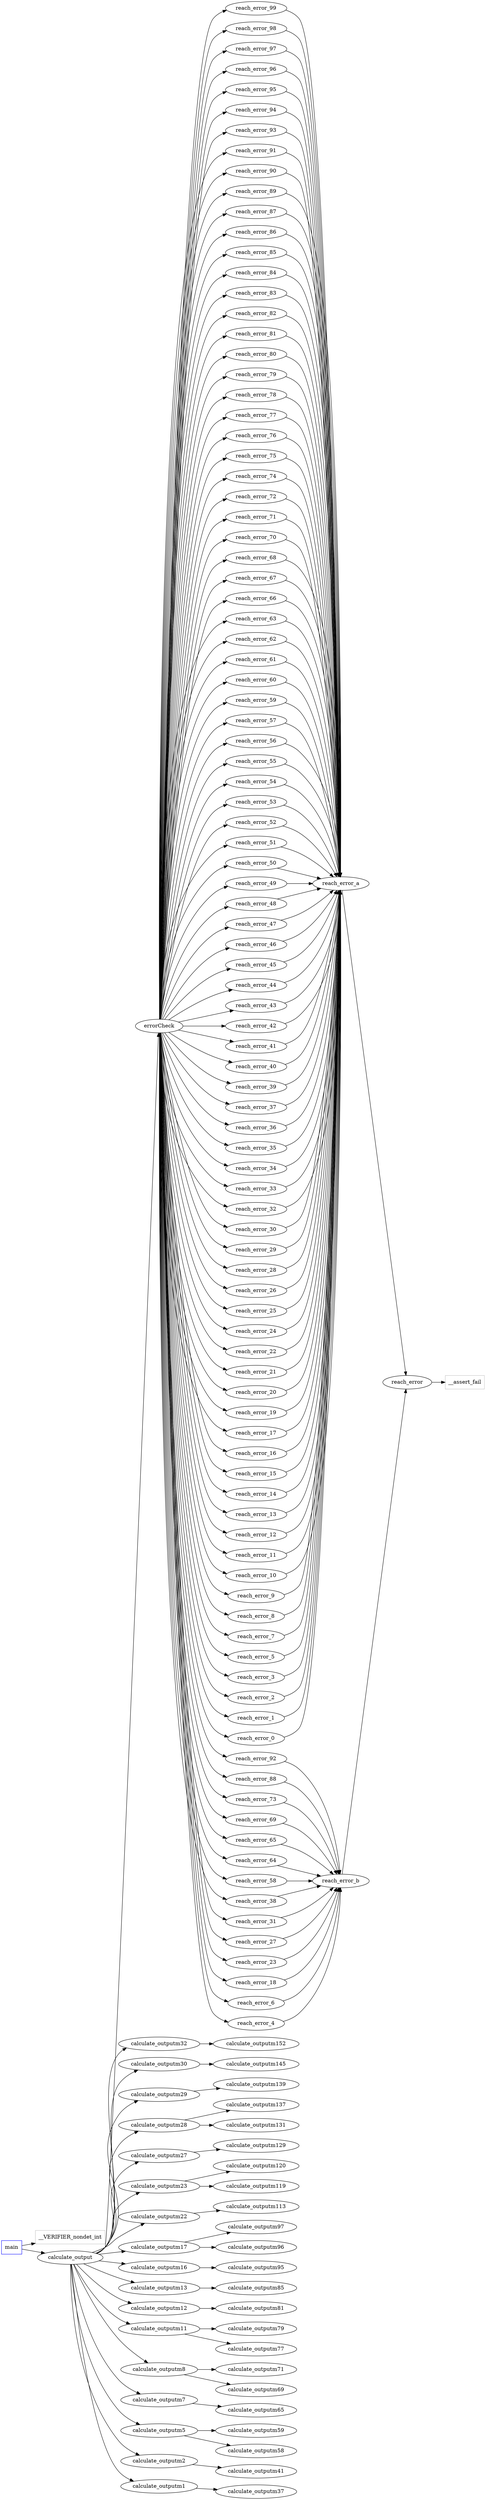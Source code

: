 digraph functioncalls {
rankdir=LR;

main [shape="box", color=blue];
__VERIFIER_nondet_int [label="__VERIFIER_nondet_int", shape="box", color=grey];
main -> __VERIFIER_nondet_int;
calculate_output [label="calculate_output", ];
main -> calculate_output;
errorCheck [label="errorCheck", ];
calculate_output -> errorCheck;
calculate_outputm32 [label="calculate_outputm32", ];
calculate_output -> calculate_outputm32;
calculate_outputm30 [label="calculate_outputm30", ];
calculate_output -> calculate_outputm30;
calculate_outputm29 [label="calculate_outputm29", ];
calculate_output -> calculate_outputm29;
calculate_outputm28 [label="calculate_outputm28", ];
calculate_output -> calculate_outputm28;
calculate_outputm27 [label="calculate_outputm27", ];
calculate_output -> calculate_outputm27;
calculate_outputm23 [label="calculate_outputm23", ];
calculate_output -> calculate_outputm23;
calculate_outputm22 [label="calculate_outputm22", ];
calculate_output -> calculate_outputm22;
calculate_outputm17 [label="calculate_outputm17", ];
calculate_output -> calculate_outputm17;
calculate_outputm16 [label="calculate_outputm16", ];
calculate_output -> calculate_outputm16;
calculate_outputm13 [label="calculate_outputm13", ];
calculate_output -> calculate_outputm13;
calculate_outputm12 [label="calculate_outputm12", ];
calculate_output -> calculate_outputm12;
calculate_outputm11 [label="calculate_outputm11", ];
calculate_output -> calculate_outputm11;
calculate_outputm8 [label="calculate_outputm8", ];
calculate_output -> calculate_outputm8;
calculate_outputm7 [label="calculate_outputm7", ];
calculate_output -> calculate_outputm7;
calculate_outputm5 [label="calculate_outputm5", ];
calculate_output -> calculate_outputm5;
calculate_outputm2 [label="calculate_outputm2", ];
calculate_output -> calculate_outputm2;
calculate_outputm1 [label="calculate_outputm1", ];
calculate_output -> calculate_outputm1;
reach_error_99 [label="reach_error_99", ];
errorCheck -> reach_error_99;
reach_error_98 [label="reach_error_98", ];
errorCheck -> reach_error_98;
reach_error_97 [label="reach_error_97", ];
errorCheck -> reach_error_97;
reach_error_96 [label="reach_error_96", ];
errorCheck -> reach_error_96;
reach_error_95 [label="reach_error_95", ];
errorCheck -> reach_error_95;
reach_error_94 [label="reach_error_94", ];
errorCheck -> reach_error_94;
reach_error_93 [label="reach_error_93", ];
errorCheck -> reach_error_93;
reach_error_92 [label="reach_error_92", ];
errorCheck -> reach_error_92;
reach_error_91 [label="reach_error_91", ];
errorCheck -> reach_error_91;
reach_error_90 [label="reach_error_90", ];
errorCheck -> reach_error_90;
reach_error_89 [label="reach_error_89", ];
errorCheck -> reach_error_89;
reach_error_88 [label="reach_error_88", ];
errorCheck -> reach_error_88;
reach_error_87 [label="reach_error_87", ];
errorCheck -> reach_error_87;
reach_error_86 [label="reach_error_86", ];
errorCheck -> reach_error_86;
reach_error_85 [label="reach_error_85", ];
errorCheck -> reach_error_85;
reach_error_84 [label="reach_error_84", ];
errorCheck -> reach_error_84;
reach_error_83 [label="reach_error_83", ];
errorCheck -> reach_error_83;
reach_error_82 [label="reach_error_82", ];
errorCheck -> reach_error_82;
reach_error_81 [label="reach_error_81", ];
errorCheck -> reach_error_81;
reach_error_80 [label="reach_error_80", ];
errorCheck -> reach_error_80;
reach_error_79 [label="reach_error_79", ];
errorCheck -> reach_error_79;
reach_error_78 [label="reach_error_78", ];
errorCheck -> reach_error_78;
reach_error_77 [label="reach_error_77", ];
errorCheck -> reach_error_77;
reach_error_76 [label="reach_error_76", ];
errorCheck -> reach_error_76;
reach_error_75 [label="reach_error_75", ];
errorCheck -> reach_error_75;
reach_error_74 [label="reach_error_74", ];
errorCheck -> reach_error_74;
reach_error_73 [label="reach_error_73", ];
errorCheck -> reach_error_73;
reach_error_72 [label="reach_error_72", ];
errorCheck -> reach_error_72;
reach_error_71 [label="reach_error_71", ];
errorCheck -> reach_error_71;
reach_error_70 [label="reach_error_70", ];
errorCheck -> reach_error_70;
reach_error_69 [label="reach_error_69", ];
errorCheck -> reach_error_69;
reach_error_68 [label="reach_error_68", ];
errorCheck -> reach_error_68;
reach_error_67 [label="reach_error_67", ];
errorCheck -> reach_error_67;
reach_error_66 [label="reach_error_66", ];
errorCheck -> reach_error_66;
reach_error_65 [label="reach_error_65", ];
errorCheck -> reach_error_65;
reach_error_64 [label="reach_error_64", ];
errorCheck -> reach_error_64;
reach_error_63 [label="reach_error_63", ];
errorCheck -> reach_error_63;
reach_error_62 [label="reach_error_62", ];
errorCheck -> reach_error_62;
reach_error_61 [label="reach_error_61", ];
errorCheck -> reach_error_61;
reach_error_60 [label="reach_error_60", ];
errorCheck -> reach_error_60;
reach_error_59 [label="reach_error_59", ];
errorCheck -> reach_error_59;
reach_error_58 [label="reach_error_58", ];
errorCheck -> reach_error_58;
reach_error_57 [label="reach_error_57", ];
errorCheck -> reach_error_57;
reach_error_56 [label="reach_error_56", ];
errorCheck -> reach_error_56;
reach_error_55 [label="reach_error_55", ];
errorCheck -> reach_error_55;
reach_error_54 [label="reach_error_54", ];
errorCheck -> reach_error_54;
reach_error_53 [label="reach_error_53", ];
errorCheck -> reach_error_53;
reach_error_52 [label="reach_error_52", ];
errorCheck -> reach_error_52;
reach_error_51 [label="reach_error_51", ];
errorCheck -> reach_error_51;
reach_error_50 [label="reach_error_50", ];
errorCheck -> reach_error_50;
reach_error_49 [label="reach_error_49", ];
errorCheck -> reach_error_49;
reach_error_48 [label="reach_error_48", ];
errorCheck -> reach_error_48;
reach_error_47 [label="reach_error_47", ];
errorCheck -> reach_error_47;
reach_error_46 [label="reach_error_46", ];
errorCheck -> reach_error_46;
reach_error_45 [label="reach_error_45", ];
errorCheck -> reach_error_45;
reach_error_44 [label="reach_error_44", ];
errorCheck -> reach_error_44;
reach_error_43 [label="reach_error_43", ];
errorCheck -> reach_error_43;
reach_error_42 [label="reach_error_42", ];
errorCheck -> reach_error_42;
reach_error_41 [label="reach_error_41", ];
errorCheck -> reach_error_41;
reach_error_40 [label="reach_error_40", ];
errorCheck -> reach_error_40;
reach_error_39 [label="reach_error_39", ];
errorCheck -> reach_error_39;
reach_error_38 [label="reach_error_38", ];
errorCheck -> reach_error_38;
reach_error_37 [label="reach_error_37", ];
errorCheck -> reach_error_37;
reach_error_36 [label="reach_error_36", ];
errorCheck -> reach_error_36;
reach_error_35 [label="reach_error_35", ];
errorCheck -> reach_error_35;
reach_error_34 [label="reach_error_34", ];
errorCheck -> reach_error_34;
reach_error_33 [label="reach_error_33", ];
errorCheck -> reach_error_33;
reach_error_32 [label="reach_error_32", ];
errorCheck -> reach_error_32;
reach_error_31 [label="reach_error_31", ];
errorCheck -> reach_error_31;
reach_error_30 [label="reach_error_30", ];
errorCheck -> reach_error_30;
reach_error_29 [label="reach_error_29", ];
errorCheck -> reach_error_29;
reach_error_28 [label="reach_error_28", ];
errorCheck -> reach_error_28;
reach_error_27 [label="reach_error_27", ];
errorCheck -> reach_error_27;
reach_error_26 [label="reach_error_26", ];
errorCheck -> reach_error_26;
reach_error_25 [label="reach_error_25", ];
errorCheck -> reach_error_25;
reach_error_24 [label="reach_error_24", ];
errorCheck -> reach_error_24;
reach_error_23 [label="reach_error_23", ];
errorCheck -> reach_error_23;
reach_error_22 [label="reach_error_22", ];
errorCheck -> reach_error_22;
reach_error_21 [label="reach_error_21", ];
errorCheck -> reach_error_21;
reach_error_20 [label="reach_error_20", ];
errorCheck -> reach_error_20;
reach_error_19 [label="reach_error_19", ];
errorCheck -> reach_error_19;
reach_error_18 [label="reach_error_18", ];
errorCheck -> reach_error_18;
reach_error_17 [label="reach_error_17", ];
errorCheck -> reach_error_17;
reach_error_16 [label="reach_error_16", ];
errorCheck -> reach_error_16;
reach_error_15 [label="reach_error_15", ];
errorCheck -> reach_error_15;
reach_error_14 [label="reach_error_14", ];
errorCheck -> reach_error_14;
reach_error_13 [label="reach_error_13", ];
errorCheck -> reach_error_13;
reach_error_12 [label="reach_error_12", ];
errorCheck -> reach_error_12;
reach_error_11 [label="reach_error_11", ];
errorCheck -> reach_error_11;
reach_error_10 [label="reach_error_10", ];
errorCheck -> reach_error_10;
reach_error_9 [label="reach_error_9", ];
errorCheck -> reach_error_9;
reach_error_8 [label="reach_error_8", ];
errorCheck -> reach_error_8;
reach_error_7 [label="reach_error_7", ];
errorCheck -> reach_error_7;
reach_error_6 [label="reach_error_6", ];
errorCheck -> reach_error_6;
reach_error_5 [label="reach_error_5", ];
errorCheck -> reach_error_5;
reach_error_4 [label="reach_error_4", ];
errorCheck -> reach_error_4;
reach_error_3 [label="reach_error_3", ];
errorCheck -> reach_error_3;
reach_error_2 [label="reach_error_2", ];
errorCheck -> reach_error_2;
reach_error_1 [label="reach_error_1", ];
errorCheck -> reach_error_1;
reach_error_0 [label="reach_error_0", ];
errorCheck -> reach_error_0;
calculate_outputm152 [label="calculate_outputm152", ];
calculate_outputm32 -> calculate_outputm152;
calculate_outputm145 [label="calculate_outputm145", ];
calculate_outputm30 -> calculate_outputm145;
calculate_outputm139 [label="calculate_outputm139", ];
calculate_outputm29 -> calculate_outputm139;
calculate_outputm137 [label="calculate_outputm137", ];
calculate_outputm28 -> calculate_outputm137;
calculate_outputm131 [label="calculate_outputm131", ];
calculate_outputm28 -> calculate_outputm131;
calculate_outputm129 [label="calculate_outputm129", ];
calculate_outputm27 -> calculate_outputm129;
calculate_outputm120 [label="calculate_outputm120", ];
calculate_outputm23 -> calculate_outputm120;
calculate_outputm119 [label="calculate_outputm119", ];
calculate_outputm23 -> calculate_outputm119;
calculate_outputm113 [label="calculate_outputm113", ];
calculate_outputm22 -> calculate_outputm113;
calculate_outputm97 [label="calculate_outputm97", ];
calculate_outputm17 -> calculate_outputm97;
calculate_outputm96 [label="calculate_outputm96", ];
calculate_outputm17 -> calculate_outputm96;
calculate_outputm95 [label="calculate_outputm95", ];
calculate_outputm16 -> calculate_outputm95;
calculate_outputm85 [label="calculate_outputm85", ];
calculate_outputm13 -> calculate_outputm85;
calculate_outputm81 [label="calculate_outputm81", ];
calculate_outputm12 -> calculate_outputm81;
calculate_outputm79 [label="calculate_outputm79", ];
calculate_outputm11 -> calculate_outputm79;
calculate_outputm77 [label="calculate_outputm77", ];
calculate_outputm11 -> calculate_outputm77;
calculate_outputm71 [label="calculate_outputm71", ];
calculate_outputm8 -> calculate_outputm71;
calculate_outputm69 [label="calculate_outputm69", ];
calculate_outputm8 -> calculate_outputm69;
calculate_outputm65 [label="calculate_outputm65", ];
calculate_outputm7 -> calculate_outputm65;
calculate_outputm59 [label="calculate_outputm59", ];
calculate_outputm5 -> calculate_outputm59;
calculate_outputm58 [label="calculate_outputm58", ];
calculate_outputm5 -> calculate_outputm58;
calculate_outputm41 [label="calculate_outputm41", ];
calculate_outputm2 -> calculate_outputm41;
calculate_outputm37 [label="calculate_outputm37", ];
calculate_outputm1 -> calculate_outputm37;
reach_error_a [label="reach_error_a", ];
reach_error_99 -> reach_error_a;
reach_error_98 -> reach_error_a;
reach_error_97 -> reach_error_a;
reach_error_96 -> reach_error_a;
reach_error_95 -> reach_error_a;
reach_error_94 -> reach_error_a;
reach_error_93 -> reach_error_a;
reach_error_b [label="reach_error_b", ];
reach_error_92 -> reach_error_b;
reach_error_91 -> reach_error_a;
reach_error_90 -> reach_error_a;
reach_error_89 -> reach_error_a;
reach_error_88 -> reach_error_b;
reach_error_87 -> reach_error_a;
reach_error_86 -> reach_error_a;
reach_error_85 -> reach_error_a;
reach_error_84 -> reach_error_a;
reach_error_83 -> reach_error_a;
reach_error_82 -> reach_error_a;
reach_error_81 -> reach_error_a;
reach_error_80 -> reach_error_a;
reach_error_79 -> reach_error_a;
reach_error_78 -> reach_error_a;
reach_error_77 -> reach_error_a;
reach_error_76 -> reach_error_a;
reach_error_75 -> reach_error_a;
reach_error_74 -> reach_error_a;
reach_error_73 -> reach_error_b;
reach_error_72 -> reach_error_a;
reach_error_71 -> reach_error_a;
reach_error_70 -> reach_error_a;
reach_error_69 -> reach_error_b;
reach_error_68 -> reach_error_a;
reach_error_67 -> reach_error_a;
reach_error_66 -> reach_error_a;
reach_error_65 -> reach_error_b;
reach_error_64 -> reach_error_b;
reach_error_63 -> reach_error_a;
reach_error_62 -> reach_error_a;
reach_error_61 -> reach_error_a;
reach_error_60 -> reach_error_a;
reach_error_59 -> reach_error_a;
reach_error_58 -> reach_error_b;
reach_error_57 -> reach_error_a;
reach_error_56 -> reach_error_a;
reach_error_55 -> reach_error_a;
reach_error_54 -> reach_error_a;
reach_error_53 -> reach_error_a;
reach_error_52 -> reach_error_a;
reach_error_51 -> reach_error_a;
reach_error_50 -> reach_error_a;
reach_error_49 -> reach_error_a;
reach_error_48 -> reach_error_a;
reach_error_47 -> reach_error_a;
reach_error_46 -> reach_error_a;
reach_error_45 -> reach_error_a;
reach_error_44 -> reach_error_a;
reach_error_43 -> reach_error_a;
reach_error_42 -> reach_error_a;
reach_error_41 -> reach_error_a;
reach_error_40 -> reach_error_a;
reach_error_39 -> reach_error_a;
reach_error_38 -> reach_error_b;
reach_error_37 -> reach_error_a;
reach_error_36 -> reach_error_a;
reach_error_35 -> reach_error_a;
reach_error_34 -> reach_error_a;
reach_error_33 -> reach_error_a;
reach_error_32 -> reach_error_a;
reach_error_31 -> reach_error_b;
reach_error_30 -> reach_error_a;
reach_error_29 -> reach_error_a;
reach_error_28 -> reach_error_a;
reach_error_27 -> reach_error_b;
reach_error_26 -> reach_error_a;
reach_error_25 -> reach_error_a;
reach_error_24 -> reach_error_a;
reach_error_23 -> reach_error_b;
reach_error_22 -> reach_error_a;
reach_error_21 -> reach_error_a;
reach_error_20 -> reach_error_a;
reach_error_19 -> reach_error_a;
reach_error_18 -> reach_error_b;
reach_error_17 -> reach_error_a;
reach_error_16 -> reach_error_a;
reach_error_15 -> reach_error_a;
reach_error_14 -> reach_error_a;
reach_error_13 -> reach_error_a;
reach_error_12 -> reach_error_a;
reach_error_11 -> reach_error_a;
reach_error_10 -> reach_error_a;
reach_error_9 -> reach_error_a;
reach_error_8 -> reach_error_a;
reach_error_7 -> reach_error_a;
reach_error_6 -> reach_error_b;
reach_error_5 -> reach_error_a;
reach_error_4 -> reach_error_b;
reach_error_3 -> reach_error_a;
reach_error_2 -> reach_error_a;
reach_error_1 -> reach_error_a;
reach_error_0 -> reach_error_a;
reach_error [label="reach_error", ];
reach_error_a -> reach_error;
reach_error_b -> reach_error;
__assert_fail [label="__assert_fail", shape="box", color=grey];
reach_error -> __assert_fail;
}
